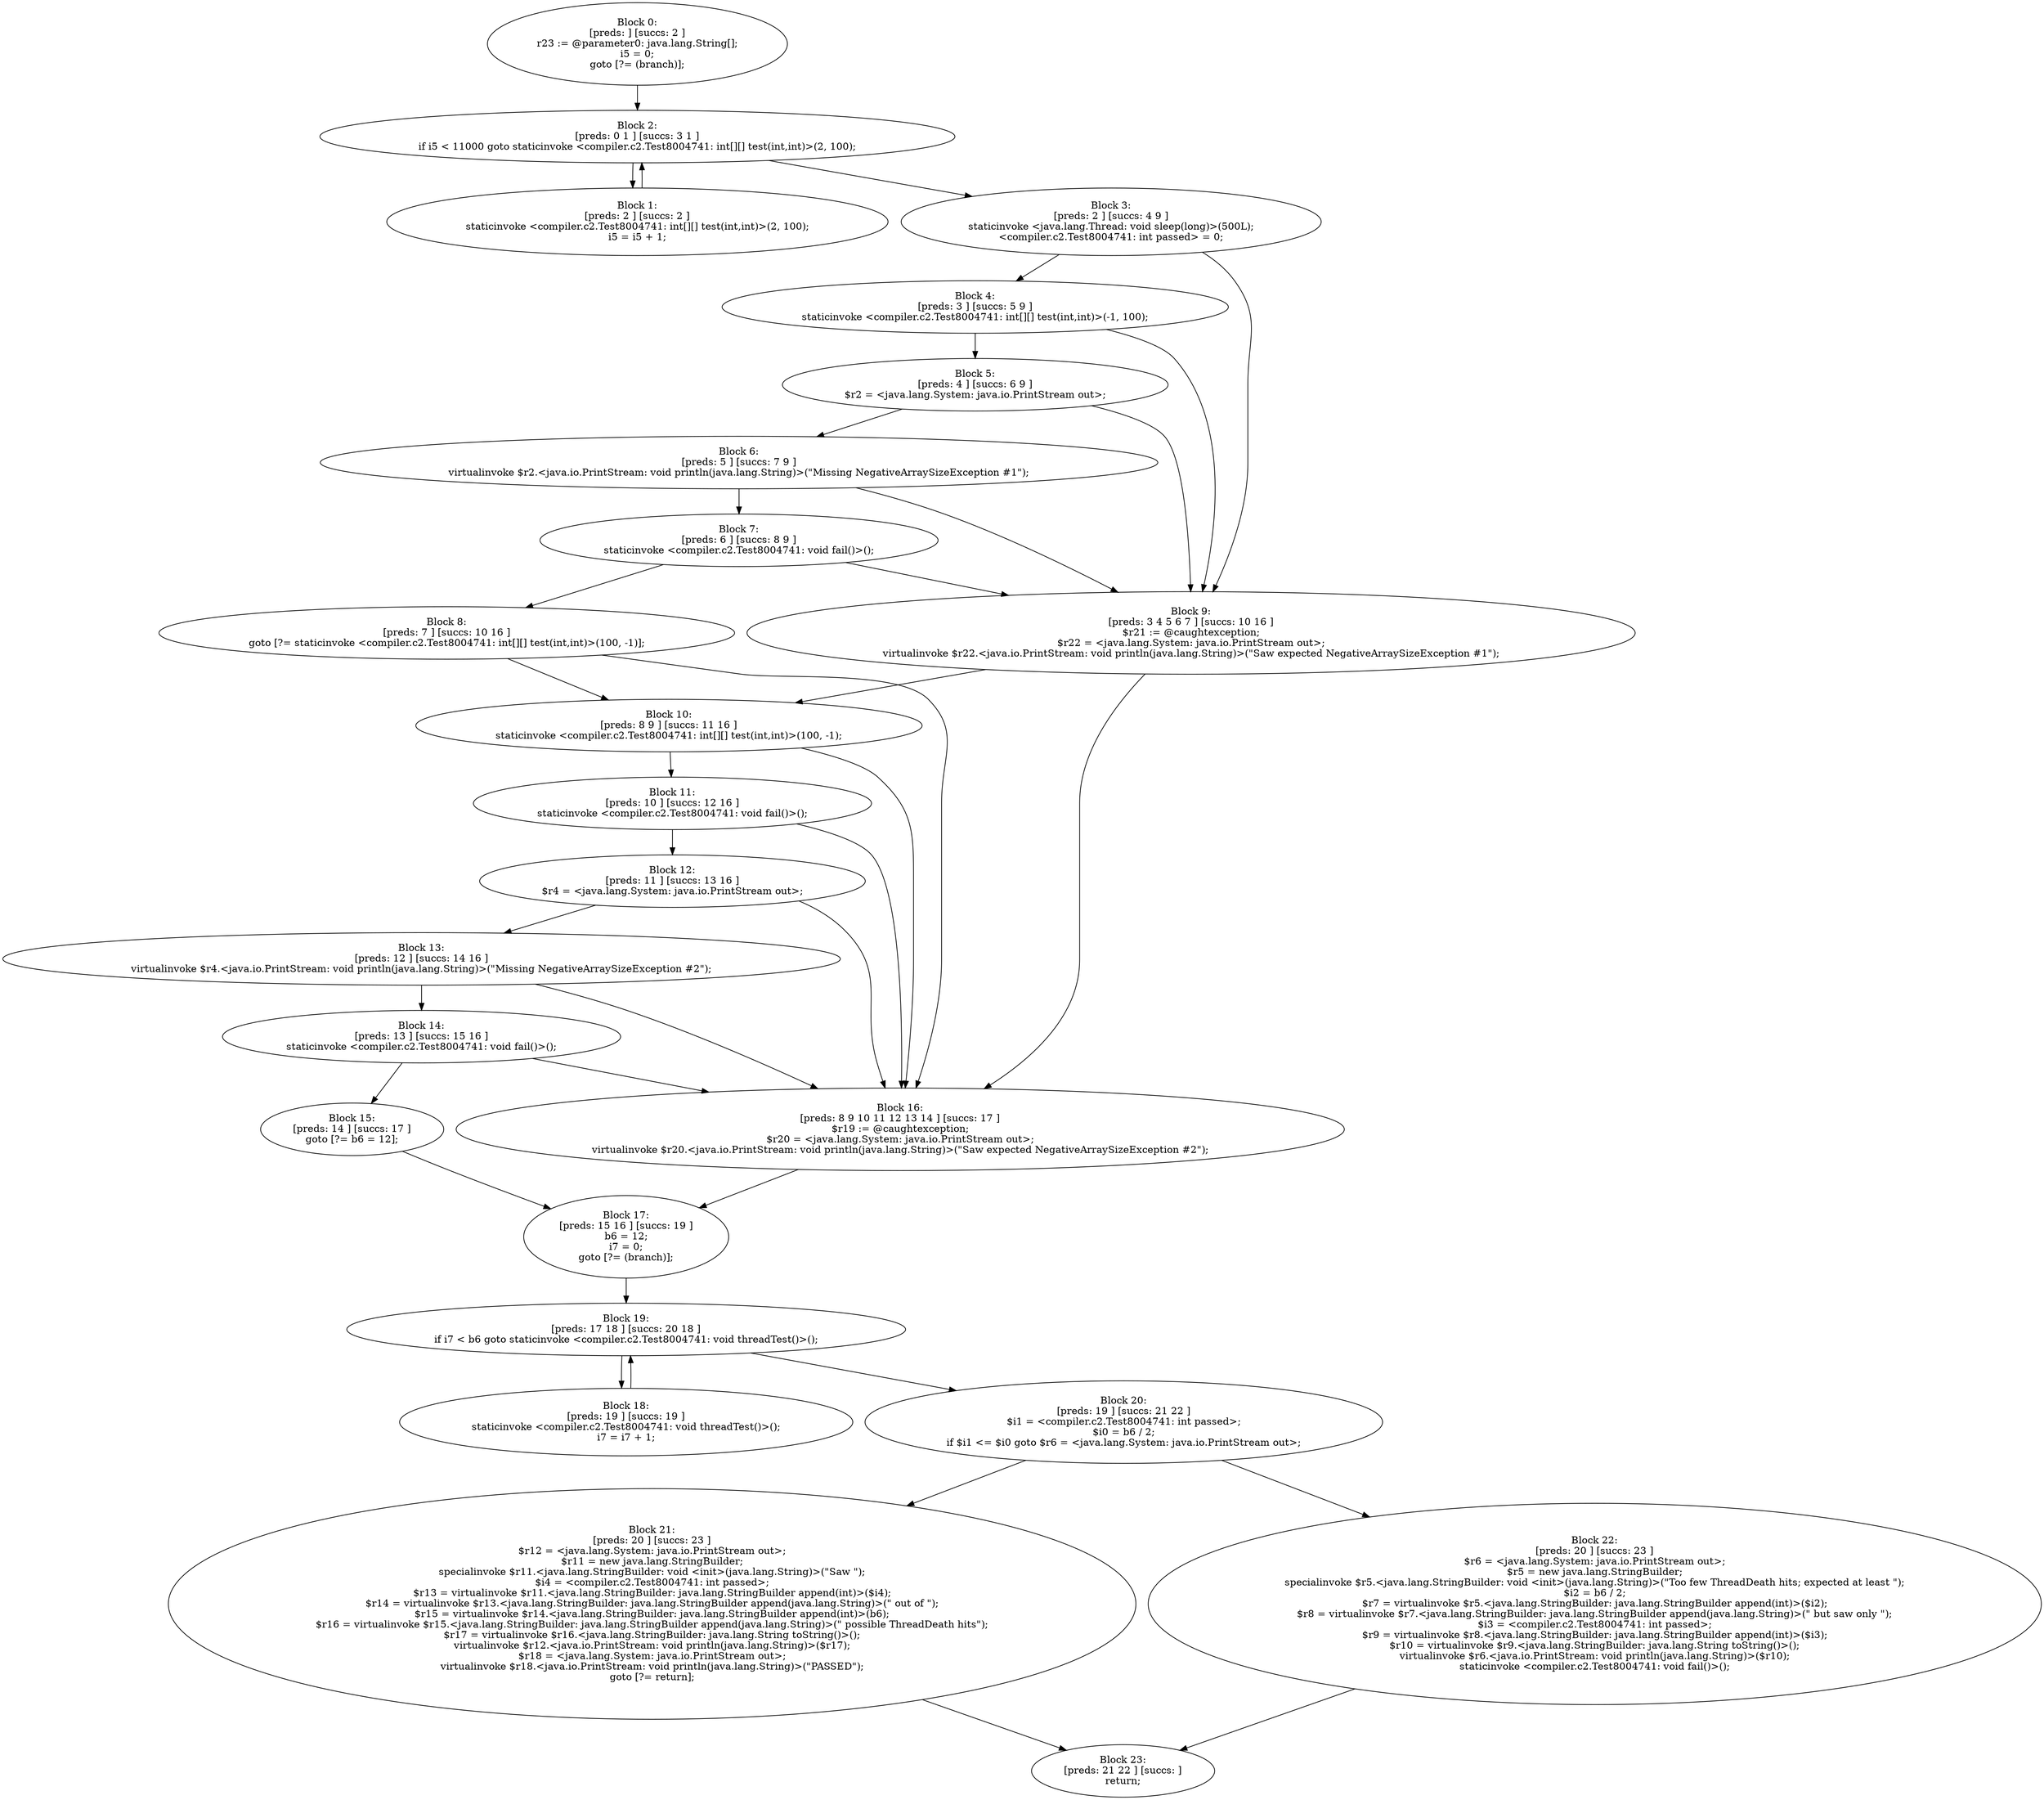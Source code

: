 digraph "unitGraph" {
    "Block 0:
[preds: ] [succs: 2 ]
r23 := @parameter0: java.lang.String[];
i5 = 0;
goto [?= (branch)];
"
    "Block 1:
[preds: 2 ] [succs: 2 ]
staticinvoke <compiler.c2.Test8004741: int[][] test(int,int)>(2, 100);
i5 = i5 + 1;
"
    "Block 2:
[preds: 0 1 ] [succs: 3 1 ]
if i5 < 11000 goto staticinvoke <compiler.c2.Test8004741: int[][] test(int,int)>(2, 100);
"
    "Block 3:
[preds: 2 ] [succs: 4 9 ]
staticinvoke <java.lang.Thread: void sleep(long)>(500L);
<compiler.c2.Test8004741: int passed> = 0;
"
    "Block 4:
[preds: 3 ] [succs: 5 9 ]
staticinvoke <compiler.c2.Test8004741: int[][] test(int,int)>(-1, 100);
"
    "Block 5:
[preds: 4 ] [succs: 6 9 ]
$r2 = <java.lang.System: java.io.PrintStream out>;
"
    "Block 6:
[preds: 5 ] [succs: 7 9 ]
virtualinvoke $r2.<java.io.PrintStream: void println(java.lang.String)>(\"Missing NegativeArraySizeException #1\");
"
    "Block 7:
[preds: 6 ] [succs: 8 9 ]
staticinvoke <compiler.c2.Test8004741: void fail()>();
"
    "Block 8:
[preds: 7 ] [succs: 10 16 ]
goto [?= staticinvoke <compiler.c2.Test8004741: int[][] test(int,int)>(100, -1)];
"
    "Block 9:
[preds: 3 4 5 6 7 ] [succs: 10 16 ]
$r21 := @caughtexception;
$r22 = <java.lang.System: java.io.PrintStream out>;
virtualinvoke $r22.<java.io.PrintStream: void println(java.lang.String)>(\"Saw expected NegativeArraySizeException #1\");
"
    "Block 10:
[preds: 8 9 ] [succs: 11 16 ]
staticinvoke <compiler.c2.Test8004741: int[][] test(int,int)>(100, -1);
"
    "Block 11:
[preds: 10 ] [succs: 12 16 ]
staticinvoke <compiler.c2.Test8004741: void fail()>();
"
    "Block 12:
[preds: 11 ] [succs: 13 16 ]
$r4 = <java.lang.System: java.io.PrintStream out>;
"
    "Block 13:
[preds: 12 ] [succs: 14 16 ]
virtualinvoke $r4.<java.io.PrintStream: void println(java.lang.String)>(\"Missing NegativeArraySizeException #2\");
"
    "Block 14:
[preds: 13 ] [succs: 15 16 ]
staticinvoke <compiler.c2.Test8004741: void fail()>();
"
    "Block 15:
[preds: 14 ] [succs: 17 ]
goto [?= b6 = 12];
"
    "Block 16:
[preds: 8 9 10 11 12 13 14 ] [succs: 17 ]
$r19 := @caughtexception;
$r20 = <java.lang.System: java.io.PrintStream out>;
virtualinvoke $r20.<java.io.PrintStream: void println(java.lang.String)>(\"Saw expected NegativeArraySizeException #2\");
"
    "Block 17:
[preds: 15 16 ] [succs: 19 ]
b6 = 12;
i7 = 0;
goto [?= (branch)];
"
    "Block 18:
[preds: 19 ] [succs: 19 ]
staticinvoke <compiler.c2.Test8004741: void threadTest()>();
i7 = i7 + 1;
"
    "Block 19:
[preds: 17 18 ] [succs: 20 18 ]
if i7 < b6 goto staticinvoke <compiler.c2.Test8004741: void threadTest()>();
"
    "Block 20:
[preds: 19 ] [succs: 21 22 ]
$i1 = <compiler.c2.Test8004741: int passed>;
$i0 = b6 / 2;
if $i1 <= $i0 goto $r6 = <java.lang.System: java.io.PrintStream out>;
"
    "Block 21:
[preds: 20 ] [succs: 23 ]
$r12 = <java.lang.System: java.io.PrintStream out>;
$r11 = new java.lang.StringBuilder;
specialinvoke $r11.<java.lang.StringBuilder: void <init>(java.lang.String)>(\"Saw \");
$i4 = <compiler.c2.Test8004741: int passed>;
$r13 = virtualinvoke $r11.<java.lang.StringBuilder: java.lang.StringBuilder append(int)>($i4);
$r14 = virtualinvoke $r13.<java.lang.StringBuilder: java.lang.StringBuilder append(java.lang.String)>(\" out of \");
$r15 = virtualinvoke $r14.<java.lang.StringBuilder: java.lang.StringBuilder append(int)>(b6);
$r16 = virtualinvoke $r15.<java.lang.StringBuilder: java.lang.StringBuilder append(java.lang.String)>(\" possible ThreadDeath hits\");
$r17 = virtualinvoke $r16.<java.lang.StringBuilder: java.lang.String toString()>();
virtualinvoke $r12.<java.io.PrintStream: void println(java.lang.String)>($r17);
$r18 = <java.lang.System: java.io.PrintStream out>;
virtualinvoke $r18.<java.io.PrintStream: void println(java.lang.String)>(\"PASSED\");
goto [?= return];
"
    "Block 22:
[preds: 20 ] [succs: 23 ]
$r6 = <java.lang.System: java.io.PrintStream out>;
$r5 = new java.lang.StringBuilder;
specialinvoke $r5.<java.lang.StringBuilder: void <init>(java.lang.String)>(\"Too few ThreadDeath hits; expected at least \");
$i2 = b6 / 2;
$r7 = virtualinvoke $r5.<java.lang.StringBuilder: java.lang.StringBuilder append(int)>($i2);
$r8 = virtualinvoke $r7.<java.lang.StringBuilder: java.lang.StringBuilder append(java.lang.String)>(\" but saw only \");
$i3 = <compiler.c2.Test8004741: int passed>;
$r9 = virtualinvoke $r8.<java.lang.StringBuilder: java.lang.StringBuilder append(int)>($i3);
$r10 = virtualinvoke $r9.<java.lang.StringBuilder: java.lang.String toString()>();
virtualinvoke $r6.<java.io.PrintStream: void println(java.lang.String)>($r10);
staticinvoke <compiler.c2.Test8004741: void fail()>();
"
    "Block 23:
[preds: 21 22 ] [succs: ]
return;
"
    "Block 0:
[preds: ] [succs: 2 ]
r23 := @parameter0: java.lang.String[];
i5 = 0;
goto [?= (branch)];
"->"Block 2:
[preds: 0 1 ] [succs: 3 1 ]
if i5 < 11000 goto staticinvoke <compiler.c2.Test8004741: int[][] test(int,int)>(2, 100);
";
    "Block 1:
[preds: 2 ] [succs: 2 ]
staticinvoke <compiler.c2.Test8004741: int[][] test(int,int)>(2, 100);
i5 = i5 + 1;
"->"Block 2:
[preds: 0 1 ] [succs: 3 1 ]
if i5 < 11000 goto staticinvoke <compiler.c2.Test8004741: int[][] test(int,int)>(2, 100);
";
    "Block 2:
[preds: 0 1 ] [succs: 3 1 ]
if i5 < 11000 goto staticinvoke <compiler.c2.Test8004741: int[][] test(int,int)>(2, 100);
"->"Block 3:
[preds: 2 ] [succs: 4 9 ]
staticinvoke <java.lang.Thread: void sleep(long)>(500L);
<compiler.c2.Test8004741: int passed> = 0;
";
    "Block 2:
[preds: 0 1 ] [succs: 3 1 ]
if i5 < 11000 goto staticinvoke <compiler.c2.Test8004741: int[][] test(int,int)>(2, 100);
"->"Block 1:
[preds: 2 ] [succs: 2 ]
staticinvoke <compiler.c2.Test8004741: int[][] test(int,int)>(2, 100);
i5 = i5 + 1;
";
    "Block 3:
[preds: 2 ] [succs: 4 9 ]
staticinvoke <java.lang.Thread: void sleep(long)>(500L);
<compiler.c2.Test8004741: int passed> = 0;
"->"Block 4:
[preds: 3 ] [succs: 5 9 ]
staticinvoke <compiler.c2.Test8004741: int[][] test(int,int)>(-1, 100);
";
    "Block 3:
[preds: 2 ] [succs: 4 9 ]
staticinvoke <java.lang.Thread: void sleep(long)>(500L);
<compiler.c2.Test8004741: int passed> = 0;
"->"Block 9:
[preds: 3 4 5 6 7 ] [succs: 10 16 ]
$r21 := @caughtexception;
$r22 = <java.lang.System: java.io.PrintStream out>;
virtualinvoke $r22.<java.io.PrintStream: void println(java.lang.String)>(\"Saw expected NegativeArraySizeException #1\");
";
    "Block 4:
[preds: 3 ] [succs: 5 9 ]
staticinvoke <compiler.c2.Test8004741: int[][] test(int,int)>(-1, 100);
"->"Block 5:
[preds: 4 ] [succs: 6 9 ]
$r2 = <java.lang.System: java.io.PrintStream out>;
";
    "Block 4:
[preds: 3 ] [succs: 5 9 ]
staticinvoke <compiler.c2.Test8004741: int[][] test(int,int)>(-1, 100);
"->"Block 9:
[preds: 3 4 5 6 7 ] [succs: 10 16 ]
$r21 := @caughtexception;
$r22 = <java.lang.System: java.io.PrintStream out>;
virtualinvoke $r22.<java.io.PrintStream: void println(java.lang.String)>(\"Saw expected NegativeArraySizeException #1\");
";
    "Block 5:
[preds: 4 ] [succs: 6 9 ]
$r2 = <java.lang.System: java.io.PrintStream out>;
"->"Block 6:
[preds: 5 ] [succs: 7 9 ]
virtualinvoke $r2.<java.io.PrintStream: void println(java.lang.String)>(\"Missing NegativeArraySizeException #1\");
";
    "Block 5:
[preds: 4 ] [succs: 6 9 ]
$r2 = <java.lang.System: java.io.PrintStream out>;
"->"Block 9:
[preds: 3 4 5 6 7 ] [succs: 10 16 ]
$r21 := @caughtexception;
$r22 = <java.lang.System: java.io.PrintStream out>;
virtualinvoke $r22.<java.io.PrintStream: void println(java.lang.String)>(\"Saw expected NegativeArraySizeException #1\");
";
    "Block 6:
[preds: 5 ] [succs: 7 9 ]
virtualinvoke $r2.<java.io.PrintStream: void println(java.lang.String)>(\"Missing NegativeArraySizeException #1\");
"->"Block 7:
[preds: 6 ] [succs: 8 9 ]
staticinvoke <compiler.c2.Test8004741: void fail()>();
";
    "Block 6:
[preds: 5 ] [succs: 7 9 ]
virtualinvoke $r2.<java.io.PrintStream: void println(java.lang.String)>(\"Missing NegativeArraySizeException #1\");
"->"Block 9:
[preds: 3 4 5 6 7 ] [succs: 10 16 ]
$r21 := @caughtexception;
$r22 = <java.lang.System: java.io.PrintStream out>;
virtualinvoke $r22.<java.io.PrintStream: void println(java.lang.String)>(\"Saw expected NegativeArraySizeException #1\");
";
    "Block 7:
[preds: 6 ] [succs: 8 9 ]
staticinvoke <compiler.c2.Test8004741: void fail()>();
"->"Block 8:
[preds: 7 ] [succs: 10 16 ]
goto [?= staticinvoke <compiler.c2.Test8004741: int[][] test(int,int)>(100, -1)];
";
    "Block 7:
[preds: 6 ] [succs: 8 9 ]
staticinvoke <compiler.c2.Test8004741: void fail()>();
"->"Block 9:
[preds: 3 4 5 6 7 ] [succs: 10 16 ]
$r21 := @caughtexception;
$r22 = <java.lang.System: java.io.PrintStream out>;
virtualinvoke $r22.<java.io.PrintStream: void println(java.lang.String)>(\"Saw expected NegativeArraySizeException #1\");
";
    "Block 8:
[preds: 7 ] [succs: 10 16 ]
goto [?= staticinvoke <compiler.c2.Test8004741: int[][] test(int,int)>(100, -1)];
"->"Block 10:
[preds: 8 9 ] [succs: 11 16 ]
staticinvoke <compiler.c2.Test8004741: int[][] test(int,int)>(100, -1);
";
    "Block 8:
[preds: 7 ] [succs: 10 16 ]
goto [?= staticinvoke <compiler.c2.Test8004741: int[][] test(int,int)>(100, -1)];
"->"Block 16:
[preds: 8 9 10 11 12 13 14 ] [succs: 17 ]
$r19 := @caughtexception;
$r20 = <java.lang.System: java.io.PrintStream out>;
virtualinvoke $r20.<java.io.PrintStream: void println(java.lang.String)>(\"Saw expected NegativeArraySizeException #2\");
";
    "Block 9:
[preds: 3 4 5 6 7 ] [succs: 10 16 ]
$r21 := @caughtexception;
$r22 = <java.lang.System: java.io.PrintStream out>;
virtualinvoke $r22.<java.io.PrintStream: void println(java.lang.String)>(\"Saw expected NegativeArraySizeException #1\");
"->"Block 10:
[preds: 8 9 ] [succs: 11 16 ]
staticinvoke <compiler.c2.Test8004741: int[][] test(int,int)>(100, -1);
";
    "Block 9:
[preds: 3 4 5 6 7 ] [succs: 10 16 ]
$r21 := @caughtexception;
$r22 = <java.lang.System: java.io.PrintStream out>;
virtualinvoke $r22.<java.io.PrintStream: void println(java.lang.String)>(\"Saw expected NegativeArraySizeException #1\");
"->"Block 16:
[preds: 8 9 10 11 12 13 14 ] [succs: 17 ]
$r19 := @caughtexception;
$r20 = <java.lang.System: java.io.PrintStream out>;
virtualinvoke $r20.<java.io.PrintStream: void println(java.lang.String)>(\"Saw expected NegativeArraySizeException #2\");
";
    "Block 10:
[preds: 8 9 ] [succs: 11 16 ]
staticinvoke <compiler.c2.Test8004741: int[][] test(int,int)>(100, -1);
"->"Block 11:
[preds: 10 ] [succs: 12 16 ]
staticinvoke <compiler.c2.Test8004741: void fail()>();
";
    "Block 10:
[preds: 8 9 ] [succs: 11 16 ]
staticinvoke <compiler.c2.Test8004741: int[][] test(int,int)>(100, -1);
"->"Block 16:
[preds: 8 9 10 11 12 13 14 ] [succs: 17 ]
$r19 := @caughtexception;
$r20 = <java.lang.System: java.io.PrintStream out>;
virtualinvoke $r20.<java.io.PrintStream: void println(java.lang.String)>(\"Saw expected NegativeArraySizeException #2\");
";
    "Block 11:
[preds: 10 ] [succs: 12 16 ]
staticinvoke <compiler.c2.Test8004741: void fail()>();
"->"Block 12:
[preds: 11 ] [succs: 13 16 ]
$r4 = <java.lang.System: java.io.PrintStream out>;
";
    "Block 11:
[preds: 10 ] [succs: 12 16 ]
staticinvoke <compiler.c2.Test8004741: void fail()>();
"->"Block 16:
[preds: 8 9 10 11 12 13 14 ] [succs: 17 ]
$r19 := @caughtexception;
$r20 = <java.lang.System: java.io.PrintStream out>;
virtualinvoke $r20.<java.io.PrintStream: void println(java.lang.String)>(\"Saw expected NegativeArraySizeException #2\");
";
    "Block 12:
[preds: 11 ] [succs: 13 16 ]
$r4 = <java.lang.System: java.io.PrintStream out>;
"->"Block 13:
[preds: 12 ] [succs: 14 16 ]
virtualinvoke $r4.<java.io.PrintStream: void println(java.lang.String)>(\"Missing NegativeArraySizeException #2\");
";
    "Block 12:
[preds: 11 ] [succs: 13 16 ]
$r4 = <java.lang.System: java.io.PrintStream out>;
"->"Block 16:
[preds: 8 9 10 11 12 13 14 ] [succs: 17 ]
$r19 := @caughtexception;
$r20 = <java.lang.System: java.io.PrintStream out>;
virtualinvoke $r20.<java.io.PrintStream: void println(java.lang.String)>(\"Saw expected NegativeArraySizeException #2\");
";
    "Block 13:
[preds: 12 ] [succs: 14 16 ]
virtualinvoke $r4.<java.io.PrintStream: void println(java.lang.String)>(\"Missing NegativeArraySizeException #2\");
"->"Block 14:
[preds: 13 ] [succs: 15 16 ]
staticinvoke <compiler.c2.Test8004741: void fail()>();
";
    "Block 13:
[preds: 12 ] [succs: 14 16 ]
virtualinvoke $r4.<java.io.PrintStream: void println(java.lang.String)>(\"Missing NegativeArraySizeException #2\");
"->"Block 16:
[preds: 8 9 10 11 12 13 14 ] [succs: 17 ]
$r19 := @caughtexception;
$r20 = <java.lang.System: java.io.PrintStream out>;
virtualinvoke $r20.<java.io.PrintStream: void println(java.lang.String)>(\"Saw expected NegativeArraySizeException #2\");
";
    "Block 14:
[preds: 13 ] [succs: 15 16 ]
staticinvoke <compiler.c2.Test8004741: void fail()>();
"->"Block 15:
[preds: 14 ] [succs: 17 ]
goto [?= b6 = 12];
";
    "Block 14:
[preds: 13 ] [succs: 15 16 ]
staticinvoke <compiler.c2.Test8004741: void fail()>();
"->"Block 16:
[preds: 8 9 10 11 12 13 14 ] [succs: 17 ]
$r19 := @caughtexception;
$r20 = <java.lang.System: java.io.PrintStream out>;
virtualinvoke $r20.<java.io.PrintStream: void println(java.lang.String)>(\"Saw expected NegativeArraySizeException #2\");
";
    "Block 15:
[preds: 14 ] [succs: 17 ]
goto [?= b6 = 12];
"->"Block 17:
[preds: 15 16 ] [succs: 19 ]
b6 = 12;
i7 = 0;
goto [?= (branch)];
";
    "Block 16:
[preds: 8 9 10 11 12 13 14 ] [succs: 17 ]
$r19 := @caughtexception;
$r20 = <java.lang.System: java.io.PrintStream out>;
virtualinvoke $r20.<java.io.PrintStream: void println(java.lang.String)>(\"Saw expected NegativeArraySizeException #2\");
"->"Block 17:
[preds: 15 16 ] [succs: 19 ]
b6 = 12;
i7 = 0;
goto [?= (branch)];
";
    "Block 17:
[preds: 15 16 ] [succs: 19 ]
b6 = 12;
i7 = 0;
goto [?= (branch)];
"->"Block 19:
[preds: 17 18 ] [succs: 20 18 ]
if i7 < b6 goto staticinvoke <compiler.c2.Test8004741: void threadTest()>();
";
    "Block 18:
[preds: 19 ] [succs: 19 ]
staticinvoke <compiler.c2.Test8004741: void threadTest()>();
i7 = i7 + 1;
"->"Block 19:
[preds: 17 18 ] [succs: 20 18 ]
if i7 < b6 goto staticinvoke <compiler.c2.Test8004741: void threadTest()>();
";
    "Block 19:
[preds: 17 18 ] [succs: 20 18 ]
if i7 < b6 goto staticinvoke <compiler.c2.Test8004741: void threadTest()>();
"->"Block 20:
[preds: 19 ] [succs: 21 22 ]
$i1 = <compiler.c2.Test8004741: int passed>;
$i0 = b6 / 2;
if $i1 <= $i0 goto $r6 = <java.lang.System: java.io.PrintStream out>;
";
    "Block 19:
[preds: 17 18 ] [succs: 20 18 ]
if i7 < b6 goto staticinvoke <compiler.c2.Test8004741: void threadTest()>();
"->"Block 18:
[preds: 19 ] [succs: 19 ]
staticinvoke <compiler.c2.Test8004741: void threadTest()>();
i7 = i7 + 1;
";
    "Block 20:
[preds: 19 ] [succs: 21 22 ]
$i1 = <compiler.c2.Test8004741: int passed>;
$i0 = b6 / 2;
if $i1 <= $i0 goto $r6 = <java.lang.System: java.io.PrintStream out>;
"->"Block 21:
[preds: 20 ] [succs: 23 ]
$r12 = <java.lang.System: java.io.PrintStream out>;
$r11 = new java.lang.StringBuilder;
specialinvoke $r11.<java.lang.StringBuilder: void <init>(java.lang.String)>(\"Saw \");
$i4 = <compiler.c2.Test8004741: int passed>;
$r13 = virtualinvoke $r11.<java.lang.StringBuilder: java.lang.StringBuilder append(int)>($i4);
$r14 = virtualinvoke $r13.<java.lang.StringBuilder: java.lang.StringBuilder append(java.lang.String)>(\" out of \");
$r15 = virtualinvoke $r14.<java.lang.StringBuilder: java.lang.StringBuilder append(int)>(b6);
$r16 = virtualinvoke $r15.<java.lang.StringBuilder: java.lang.StringBuilder append(java.lang.String)>(\" possible ThreadDeath hits\");
$r17 = virtualinvoke $r16.<java.lang.StringBuilder: java.lang.String toString()>();
virtualinvoke $r12.<java.io.PrintStream: void println(java.lang.String)>($r17);
$r18 = <java.lang.System: java.io.PrintStream out>;
virtualinvoke $r18.<java.io.PrintStream: void println(java.lang.String)>(\"PASSED\");
goto [?= return];
";
    "Block 20:
[preds: 19 ] [succs: 21 22 ]
$i1 = <compiler.c2.Test8004741: int passed>;
$i0 = b6 / 2;
if $i1 <= $i0 goto $r6 = <java.lang.System: java.io.PrintStream out>;
"->"Block 22:
[preds: 20 ] [succs: 23 ]
$r6 = <java.lang.System: java.io.PrintStream out>;
$r5 = new java.lang.StringBuilder;
specialinvoke $r5.<java.lang.StringBuilder: void <init>(java.lang.String)>(\"Too few ThreadDeath hits; expected at least \");
$i2 = b6 / 2;
$r7 = virtualinvoke $r5.<java.lang.StringBuilder: java.lang.StringBuilder append(int)>($i2);
$r8 = virtualinvoke $r7.<java.lang.StringBuilder: java.lang.StringBuilder append(java.lang.String)>(\" but saw only \");
$i3 = <compiler.c2.Test8004741: int passed>;
$r9 = virtualinvoke $r8.<java.lang.StringBuilder: java.lang.StringBuilder append(int)>($i3);
$r10 = virtualinvoke $r9.<java.lang.StringBuilder: java.lang.String toString()>();
virtualinvoke $r6.<java.io.PrintStream: void println(java.lang.String)>($r10);
staticinvoke <compiler.c2.Test8004741: void fail()>();
";
    "Block 21:
[preds: 20 ] [succs: 23 ]
$r12 = <java.lang.System: java.io.PrintStream out>;
$r11 = new java.lang.StringBuilder;
specialinvoke $r11.<java.lang.StringBuilder: void <init>(java.lang.String)>(\"Saw \");
$i4 = <compiler.c2.Test8004741: int passed>;
$r13 = virtualinvoke $r11.<java.lang.StringBuilder: java.lang.StringBuilder append(int)>($i4);
$r14 = virtualinvoke $r13.<java.lang.StringBuilder: java.lang.StringBuilder append(java.lang.String)>(\" out of \");
$r15 = virtualinvoke $r14.<java.lang.StringBuilder: java.lang.StringBuilder append(int)>(b6);
$r16 = virtualinvoke $r15.<java.lang.StringBuilder: java.lang.StringBuilder append(java.lang.String)>(\" possible ThreadDeath hits\");
$r17 = virtualinvoke $r16.<java.lang.StringBuilder: java.lang.String toString()>();
virtualinvoke $r12.<java.io.PrintStream: void println(java.lang.String)>($r17);
$r18 = <java.lang.System: java.io.PrintStream out>;
virtualinvoke $r18.<java.io.PrintStream: void println(java.lang.String)>(\"PASSED\");
goto [?= return];
"->"Block 23:
[preds: 21 22 ] [succs: ]
return;
";
    "Block 22:
[preds: 20 ] [succs: 23 ]
$r6 = <java.lang.System: java.io.PrintStream out>;
$r5 = new java.lang.StringBuilder;
specialinvoke $r5.<java.lang.StringBuilder: void <init>(java.lang.String)>(\"Too few ThreadDeath hits; expected at least \");
$i2 = b6 / 2;
$r7 = virtualinvoke $r5.<java.lang.StringBuilder: java.lang.StringBuilder append(int)>($i2);
$r8 = virtualinvoke $r7.<java.lang.StringBuilder: java.lang.StringBuilder append(java.lang.String)>(\" but saw only \");
$i3 = <compiler.c2.Test8004741: int passed>;
$r9 = virtualinvoke $r8.<java.lang.StringBuilder: java.lang.StringBuilder append(int)>($i3);
$r10 = virtualinvoke $r9.<java.lang.StringBuilder: java.lang.String toString()>();
virtualinvoke $r6.<java.io.PrintStream: void println(java.lang.String)>($r10);
staticinvoke <compiler.c2.Test8004741: void fail()>();
"->"Block 23:
[preds: 21 22 ] [succs: ]
return;
";
}
